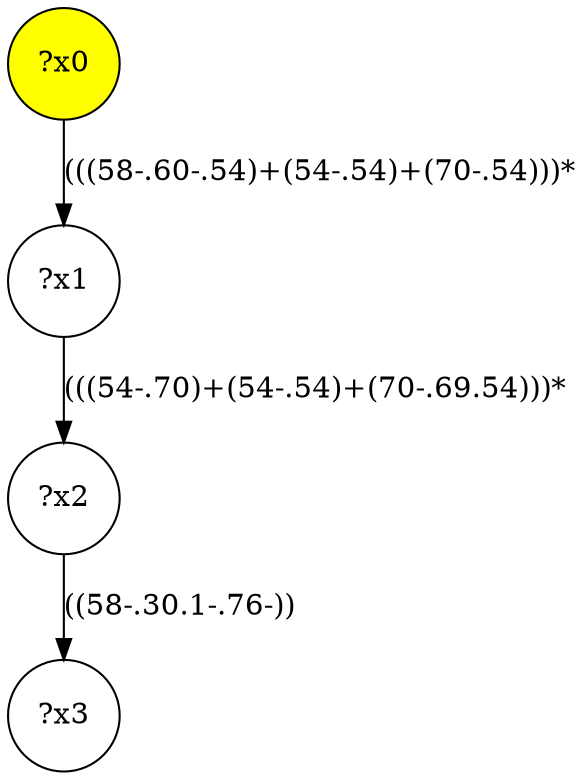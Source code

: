 digraph g {
	x0 [fillcolor="yellow", style="filled," shape=circle, label="?x0"];
	x1 [shape=circle, label="?x1"];
	x0 -> x1 [label="(((58-.60-.54)+(54-.54)+(70-.54)))*"];
	x2 [shape=circle, label="?x2"];
	x1 -> x2 [label="(((54-.70)+(54-.54)+(70-.69.54)))*"];
	x3 [shape=circle, label="?x3"];
	x2 -> x3 [label="((58-.30.1-.76-))"];
}
